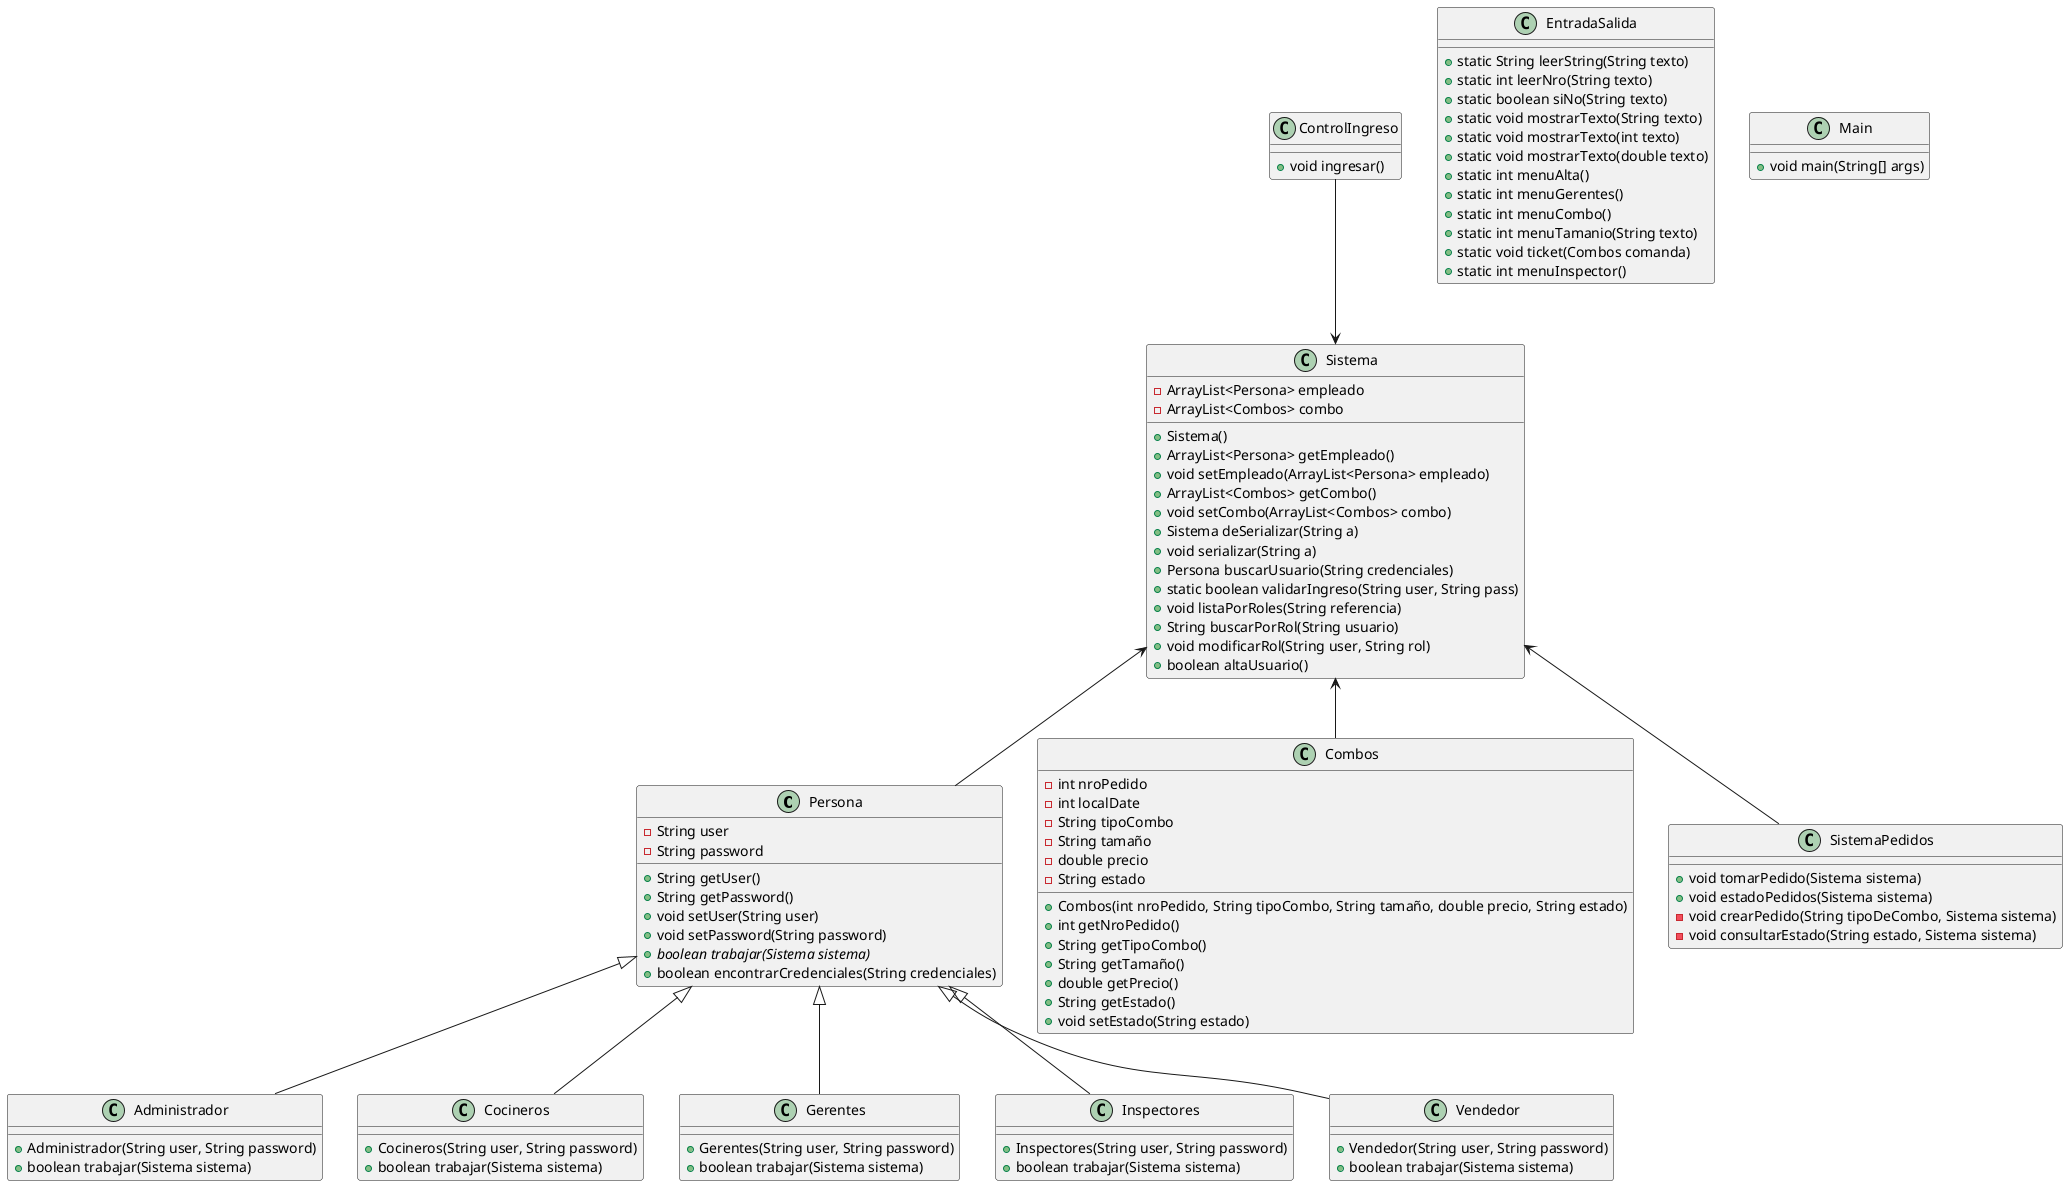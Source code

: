 @startuml

class Persona {
    - String user
    - String password
    + String getUser()
    + String getPassword()
    + void setUser(String user)
    + void setPassword(String password)
    {abstract} + boolean trabajar(Sistema sistema)
    + boolean encontrarCredenciales(String credenciales)
}

class Administrador {
    + Administrador(String user, String password)
    + boolean trabajar(Sistema sistema)
}

class Cocineros {
    + Cocineros(String user, String password)
    + boolean trabajar(Sistema sistema)
}

class Combos {
    - int nroPedido
    - int localDate
    - String tipoCombo
    - String tamaño
    - double precio
    - String estado
    + Combos(int nroPedido, String tipoCombo, String tamaño, double precio, String estado)
    + int getNroPedido()
    + String getTipoCombo()
    + String getTamaño()
    + double getPrecio()
    + String getEstado()
    + void setEstado(String estado)
}

class ControlIngreso {
    + void ingresar()
}

class EntradaSalida {
    + static String leerString(String texto)
    + static int leerNro(String texto)
    + static boolean siNo(String texto)
    + static void mostrarTexto(String texto)
    + static void mostrarTexto(int texto)
    + static void mostrarTexto(double texto)
    + static int menuAlta()
    + static int menuGerentes()
    + static int menuCombo()
    + static int menuTamanio(String texto)
    + static void ticket(Combos comanda)
    + static int menuInspector()
}

class Gerentes {
    + Gerentes(String user, String password)
    + boolean trabajar(Sistema sistema)
}

class Inspectores {
    + Inspectores(String user, String password)
    + boolean trabajar(Sistema sistema)
}

class Main {
    + void main(String[] args)
}

class Sistema {
    - ArrayList<Persona> empleado
    - ArrayList<Combos> combo
    + Sistema()
    + ArrayList<Persona> getEmpleado()
    + void setEmpleado(ArrayList<Persona> empleado)
    + ArrayList<Combos> getCombo()
    + void setCombo(ArrayList<Combos> combo)
    + Sistema deSerializar(String a)
    + void serializar(String a)
    + Persona buscarUsuario(String credenciales)
    + static boolean validarIngreso(String user, String pass)
    + void listaPorRoles(String referencia)
    + String buscarPorRol(String usuario)
    + void modificarRol(String user, String rol)
    + boolean altaUsuario()
}

class SistemaPedidos {
    + void tomarPedido(Sistema sistema)
    + void estadoPedidos(Sistema sistema)
    - void crearPedido(String tipoDeCombo, Sistema sistema)
    - void consultarEstado(String estado, Sistema sistema)
}

class Vendedor {
    + Vendedor(String user, String password)
    + boolean trabajar(Sistema sistema)
}

Persona <|-- Administrador
Persona <|-- Cocineros
Persona <|-- Gerentes
Persona <|-- Inspectores
Persona <|-- Vendedor

ControlIngreso --> Sistema

Sistema <-- Combos
Sistema <-- Persona
Sistema <-- SistemaPedidos



@enduml
